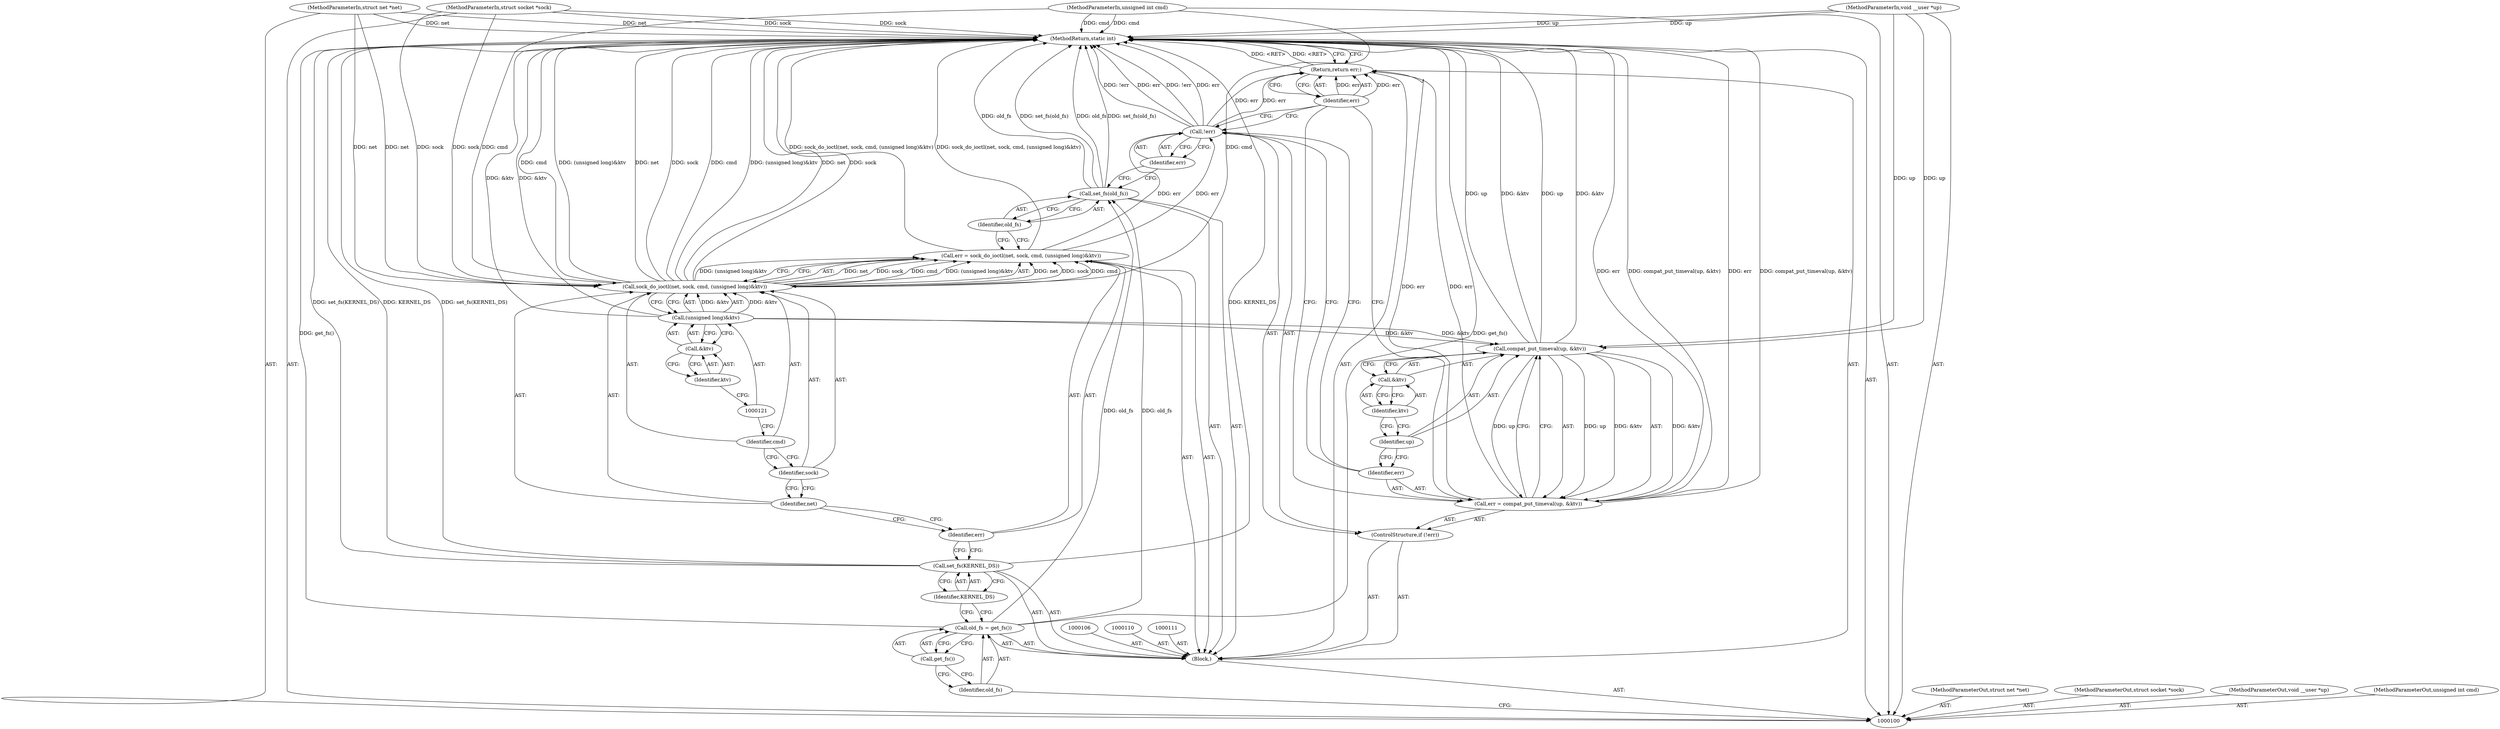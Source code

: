 digraph "1_linux_ed6fe9d614fc1bca95eb8c0ccd0e92db00ef9d5d" {
"1000137" [label="(MethodReturn,static int)"];
"1000101" [label="(MethodParameterIn,struct net *net)"];
"1000186" [label="(MethodParameterOut,struct net *net)"];
"1000102" [label="(MethodParameterIn,struct socket *sock)"];
"1000187" [label="(MethodParameterOut,struct socket *sock)"];
"1000124" [label="(Call,set_fs(old_fs))"];
"1000125" [label="(Identifier,old_fs)"];
"1000126" [label="(ControlStructure,if (!err))"];
"1000127" [label="(Call,!err)"];
"1000128" [label="(Identifier,err)"];
"1000129" [label="(Call,err = compat_put_timeval(up, &ktv))"];
"1000130" [label="(Identifier,err)"];
"1000132" [label="(Identifier,up)"];
"1000133" [label="(Call,&ktv)"];
"1000134" [label="(Identifier,ktv)"];
"1000131" [label="(Call,compat_put_timeval(up, &ktv))"];
"1000135" [label="(Return,return err;)"];
"1000136" [label="(Identifier,err)"];
"1000104" [label="(MethodParameterIn,void __user *up)"];
"1000189" [label="(MethodParameterOut,void __user *up)"];
"1000103" [label="(MethodParameterIn,unsigned int cmd)"];
"1000188" [label="(MethodParameterOut,unsigned int cmd)"];
"1000105" [label="(Block,)"];
"1000107" [label="(Call,old_fs = get_fs())"];
"1000108" [label="(Identifier,old_fs)"];
"1000109" [label="(Call,get_fs())"];
"1000112" [label="(Call,set_fs(KERNEL_DS))"];
"1000113" [label="(Identifier,KERNEL_DS)"];
"1000114" [label="(Call,err = sock_do_ioctl(net, sock, cmd, (unsigned long)&ktv))"];
"1000115" [label="(Identifier,err)"];
"1000117" [label="(Identifier,net)"];
"1000118" [label="(Identifier,sock)"];
"1000119" [label="(Identifier,cmd)"];
"1000120" [label="(Call,(unsigned long)&ktv)"];
"1000122" [label="(Call,&ktv)"];
"1000123" [label="(Identifier,ktv)"];
"1000116" [label="(Call,sock_do_ioctl(net, sock, cmd, (unsigned long)&ktv))"];
"1000137" -> "1000100"  [label="AST: "];
"1000137" -> "1000135"  [label="CFG: "];
"1000135" -> "1000137"  [label="DDG: <RET>"];
"1000116" -> "1000137"  [label="DDG: net"];
"1000116" -> "1000137"  [label="DDG: sock"];
"1000116" -> "1000137"  [label="DDG: cmd"];
"1000116" -> "1000137"  [label="DDG: (unsigned long)&ktv"];
"1000129" -> "1000137"  [label="DDG: err"];
"1000129" -> "1000137"  [label="DDG: compat_put_timeval(up, &ktv)"];
"1000124" -> "1000137"  [label="DDG: old_fs"];
"1000124" -> "1000137"  [label="DDG: set_fs(old_fs)"];
"1000104" -> "1000137"  [label="DDG: up"];
"1000131" -> "1000137"  [label="DDG: up"];
"1000131" -> "1000137"  [label="DDG: &ktv"];
"1000127" -> "1000137"  [label="DDG: !err"];
"1000127" -> "1000137"  [label="DDG: err"];
"1000120" -> "1000137"  [label="DDG: &ktv"];
"1000114" -> "1000137"  [label="DDG: sock_do_ioctl(net, sock, cmd, (unsigned long)&ktv)"];
"1000107" -> "1000137"  [label="DDG: get_fs()"];
"1000103" -> "1000137"  [label="DDG: cmd"];
"1000102" -> "1000137"  [label="DDG: sock"];
"1000112" -> "1000137"  [label="DDG: set_fs(KERNEL_DS)"];
"1000112" -> "1000137"  [label="DDG: KERNEL_DS"];
"1000101" -> "1000137"  [label="DDG: net"];
"1000101" -> "1000100"  [label="AST: "];
"1000101" -> "1000137"  [label="DDG: net"];
"1000101" -> "1000116"  [label="DDG: net"];
"1000186" -> "1000100"  [label="AST: "];
"1000102" -> "1000100"  [label="AST: "];
"1000102" -> "1000137"  [label="DDG: sock"];
"1000102" -> "1000116"  [label="DDG: sock"];
"1000187" -> "1000100"  [label="AST: "];
"1000124" -> "1000105"  [label="AST: "];
"1000124" -> "1000125"  [label="CFG: "];
"1000125" -> "1000124"  [label="AST: "];
"1000128" -> "1000124"  [label="CFG: "];
"1000124" -> "1000137"  [label="DDG: old_fs"];
"1000124" -> "1000137"  [label="DDG: set_fs(old_fs)"];
"1000107" -> "1000124"  [label="DDG: old_fs"];
"1000125" -> "1000124"  [label="AST: "];
"1000125" -> "1000114"  [label="CFG: "];
"1000124" -> "1000125"  [label="CFG: "];
"1000126" -> "1000105"  [label="AST: "];
"1000127" -> "1000126"  [label="AST: "];
"1000129" -> "1000126"  [label="AST: "];
"1000127" -> "1000126"  [label="AST: "];
"1000127" -> "1000128"  [label="CFG: "];
"1000128" -> "1000127"  [label="AST: "];
"1000130" -> "1000127"  [label="CFG: "];
"1000136" -> "1000127"  [label="CFG: "];
"1000127" -> "1000137"  [label="DDG: !err"];
"1000127" -> "1000137"  [label="DDG: err"];
"1000114" -> "1000127"  [label="DDG: err"];
"1000127" -> "1000135"  [label="DDG: err"];
"1000128" -> "1000127"  [label="AST: "];
"1000128" -> "1000124"  [label="CFG: "];
"1000127" -> "1000128"  [label="CFG: "];
"1000129" -> "1000126"  [label="AST: "];
"1000129" -> "1000131"  [label="CFG: "];
"1000130" -> "1000129"  [label="AST: "];
"1000131" -> "1000129"  [label="AST: "];
"1000136" -> "1000129"  [label="CFG: "];
"1000129" -> "1000137"  [label="DDG: err"];
"1000129" -> "1000137"  [label="DDG: compat_put_timeval(up, &ktv)"];
"1000131" -> "1000129"  [label="DDG: up"];
"1000131" -> "1000129"  [label="DDG: &ktv"];
"1000129" -> "1000135"  [label="DDG: err"];
"1000130" -> "1000129"  [label="AST: "];
"1000130" -> "1000127"  [label="CFG: "];
"1000132" -> "1000130"  [label="CFG: "];
"1000132" -> "1000131"  [label="AST: "];
"1000132" -> "1000130"  [label="CFG: "];
"1000134" -> "1000132"  [label="CFG: "];
"1000133" -> "1000131"  [label="AST: "];
"1000133" -> "1000134"  [label="CFG: "];
"1000134" -> "1000133"  [label="AST: "];
"1000131" -> "1000133"  [label="CFG: "];
"1000134" -> "1000133"  [label="AST: "];
"1000134" -> "1000132"  [label="CFG: "];
"1000133" -> "1000134"  [label="CFG: "];
"1000131" -> "1000129"  [label="AST: "];
"1000131" -> "1000133"  [label="CFG: "];
"1000132" -> "1000131"  [label="AST: "];
"1000133" -> "1000131"  [label="AST: "];
"1000129" -> "1000131"  [label="CFG: "];
"1000131" -> "1000137"  [label="DDG: up"];
"1000131" -> "1000137"  [label="DDG: &ktv"];
"1000131" -> "1000129"  [label="DDG: up"];
"1000131" -> "1000129"  [label="DDG: &ktv"];
"1000104" -> "1000131"  [label="DDG: up"];
"1000120" -> "1000131"  [label="DDG: &ktv"];
"1000135" -> "1000105"  [label="AST: "];
"1000135" -> "1000136"  [label="CFG: "];
"1000136" -> "1000135"  [label="AST: "];
"1000137" -> "1000135"  [label="CFG: "];
"1000135" -> "1000137"  [label="DDG: <RET>"];
"1000136" -> "1000135"  [label="DDG: err"];
"1000129" -> "1000135"  [label="DDG: err"];
"1000127" -> "1000135"  [label="DDG: err"];
"1000136" -> "1000135"  [label="AST: "];
"1000136" -> "1000129"  [label="CFG: "];
"1000136" -> "1000127"  [label="CFG: "];
"1000135" -> "1000136"  [label="CFG: "];
"1000136" -> "1000135"  [label="DDG: err"];
"1000104" -> "1000100"  [label="AST: "];
"1000104" -> "1000137"  [label="DDG: up"];
"1000104" -> "1000131"  [label="DDG: up"];
"1000189" -> "1000100"  [label="AST: "];
"1000103" -> "1000100"  [label="AST: "];
"1000103" -> "1000137"  [label="DDG: cmd"];
"1000103" -> "1000116"  [label="DDG: cmd"];
"1000188" -> "1000100"  [label="AST: "];
"1000105" -> "1000100"  [label="AST: "];
"1000106" -> "1000105"  [label="AST: "];
"1000107" -> "1000105"  [label="AST: "];
"1000110" -> "1000105"  [label="AST: "];
"1000111" -> "1000105"  [label="AST: "];
"1000112" -> "1000105"  [label="AST: "];
"1000114" -> "1000105"  [label="AST: "];
"1000124" -> "1000105"  [label="AST: "];
"1000126" -> "1000105"  [label="AST: "];
"1000135" -> "1000105"  [label="AST: "];
"1000107" -> "1000105"  [label="AST: "];
"1000107" -> "1000109"  [label="CFG: "];
"1000108" -> "1000107"  [label="AST: "];
"1000109" -> "1000107"  [label="AST: "];
"1000113" -> "1000107"  [label="CFG: "];
"1000107" -> "1000137"  [label="DDG: get_fs()"];
"1000107" -> "1000124"  [label="DDG: old_fs"];
"1000108" -> "1000107"  [label="AST: "];
"1000108" -> "1000100"  [label="CFG: "];
"1000109" -> "1000108"  [label="CFG: "];
"1000109" -> "1000107"  [label="AST: "];
"1000109" -> "1000108"  [label="CFG: "];
"1000107" -> "1000109"  [label="CFG: "];
"1000112" -> "1000105"  [label="AST: "];
"1000112" -> "1000113"  [label="CFG: "];
"1000113" -> "1000112"  [label="AST: "];
"1000115" -> "1000112"  [label="CFG: "];
"1000112" -> "1000137"  [label="DDG: set_fs(KERNEL_DS)"];
"1000112" -> "1000137"  [label="DDG: KERNEL_DS"];
"1000113" -> "1000112"  [label="AST: "];
"1000113" -> "1000107"  [label="CFG: "];
"1000112" -> "1000113"  [label="CFG: "];
"1000114" -> "1000105"  [label="AST: "];
"1000114" -> "1000116"  [label="CFG: "];
"1000115" -> "1000114"  [label="AST: "];
"1000116" -> "1000114"  [label="AST: "];
"1000125" -> "1000114"  [label="CFG: "];
"1000114" -> "1000137"  [label="DDG: sock_do_ioctl(net, sock, cmd, (unsigned long)&ktv)"];
"1000116" -> "1000114"  [label="DDG: net"];
"1000116" -> "1000114"  [label="DDG: sock"];
"1000116" -> "1000114"  [label="DDG: cmd"];
"1000116" -> "1000114"  [label="DDG: (unsigned long)&ktv"];
"1000114" -> "1000127"  [label="DDG: err"];
"1000115" -> "1000114"  [label="AST: "];
"1000115" -> "1000112"  [label="CFG: "];
"1000117" -> "1000115"  [label="CFG: "];
"1000117" -> "1000116"  [label="AST: "];
"1000117" -> "1000115"  [label="CFG: "];
"1000118" -> "1000117"  [label="CFG: "];
"1000118" -> "1000116"  [label="AST: "];
"1000118" -> "1000117"  [label="CFG: "];
"1000119" -> "1000118"  [label="CFG: "];
"1000119" -> "1000116"  [label="AST: "];
"1000119" -> "1000118"  [label="CFG: "];
"1000121" -> "1000119"  [label="CFG: "];
"1000120" -> "1000116"  [label="AST: "];
"1000120" -> "1000122"  [label="CFG: "];
"1000121" -> "1000120"  [label="AST: "];
"1000122" -> "1000120"  [label="AST: "];
"1000116" -> "1000120"  [label="CFG: "];
"1000120" -> "1000137"  [label="DDG: &ktv"];
"1000120" -> "1000116"  [label="DDG: &ktv"];
"1000120" -> "1000131"  [label="DDG: &ktv"];
"1000122" -> "1000120"  [label="AST: "];
"1000122" -> "1000123"  [label="CFG: "];
"1000123" -> "1000122"  [label="AST: "];
"1000120" -> "1000122"  [label="CFG: "];
"1000123" -> "1000122"  [label="AST: "];
"1000123" -> "1000121"  [label="CFG: "];
"1000122" -> "1000123"  [label="CFG: "];
"1000116" -> "1000114"  [label="AST: "];
"1000116" -> "1000120"  [label="CFG: "];
"1000117" -> "1000116"  [label="AST: "];
"1000118" -> "1000116"  [label="AST: "];
"1000119" -> "1000116"  [label="AST: "];
"1000120" -> "1000116"  [label="AST: "];
"1000114" -> "1000116"  [label="CFG: "];
"1000116" -> "1000137"  [label="DDG: net"];
"1000116" -> "1000137"  [label="DDG: sock"];
"1000116" -> "1000137"  [label="DDG: cmd"];
"1000116" -> "1000137"  [label="DDG: (unsigned long)&ktv"];
"1000116" -> "1000114"  [label="DDG: net"];
"1000116" -> "1000114"  [label="DDG: sock"];
"1000116" -> "1000114"  [label="DDG: cmd"];
"1000116" -> "1000114"  [label="DDG: (unsigned long)&ktv"];
"1000101" -> "1000116"  [label="DDG: net"];
"1000102" -> "1000116"  [label="DDG: sock"];
"1000103" -> "1000116"  [label="DDG: cmd"];
"1000120" -> "1000116"  [label="DDG: &ktv"];
}
